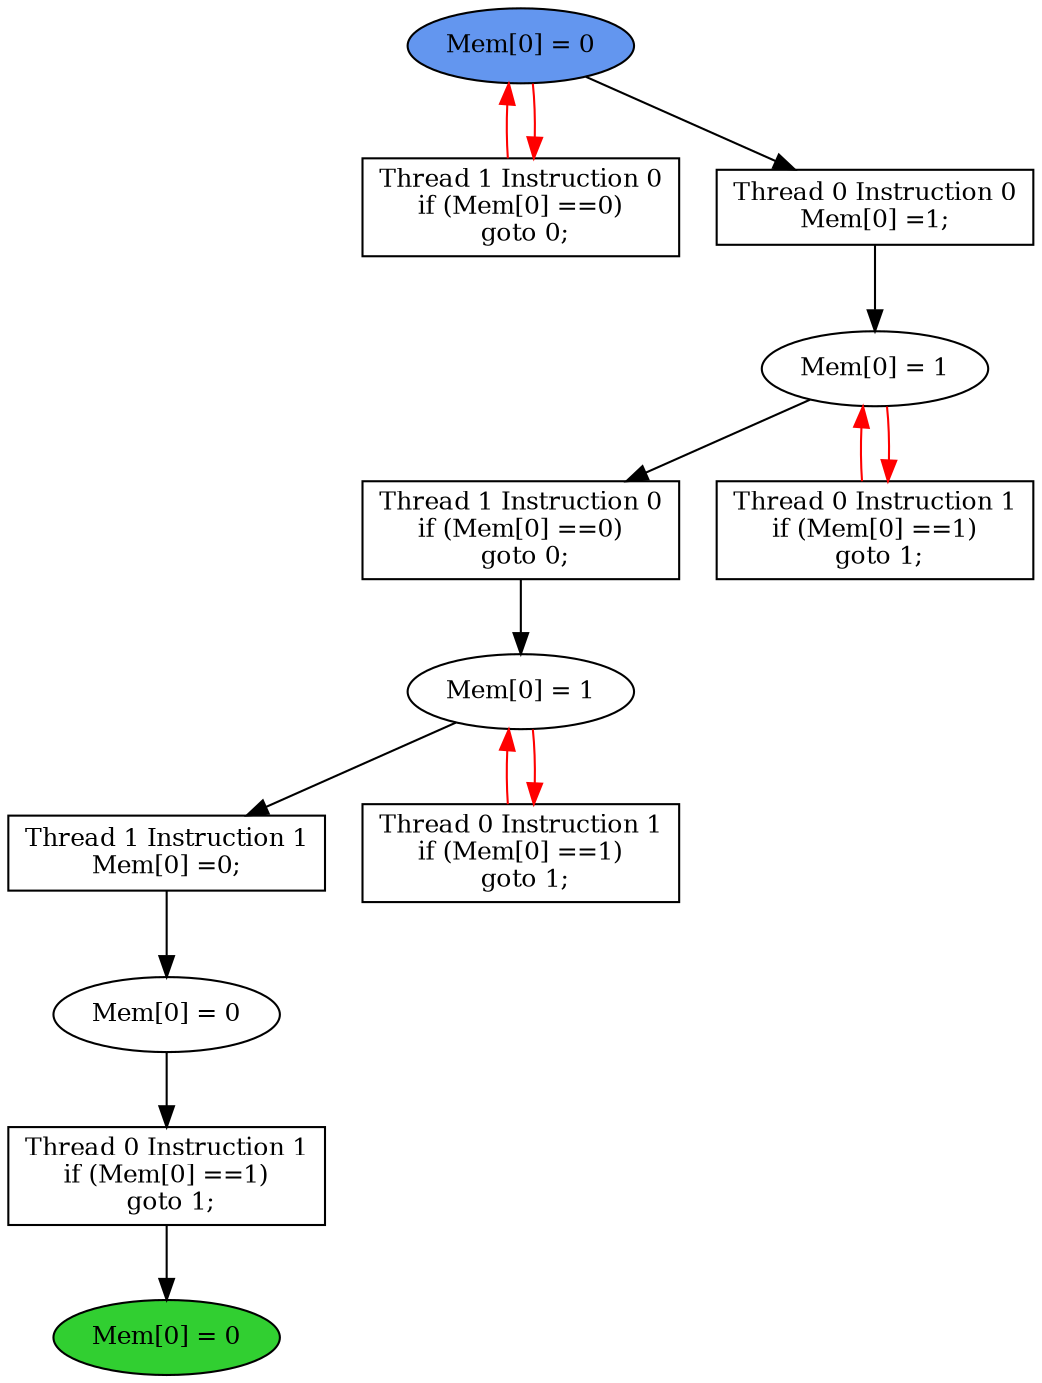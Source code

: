 digraph "graph" {
graph [fontsize=12]
node [fontsize=12]
edge [fontsize=12]
rankdir=TB;
"N12" -> "N11" [uuid = "<A0, S2>", color = "#000000", fontcolor = "#ffffff", style = "solid", label = "", dir = "forward", weight = "1"]
"N21" -> "N20" [uuid = "<A1, S1>", color = "#000000", fontcolor = "#ffffff", style = "solid", label = "", dir = "forward", weight = "1"]
"N24" -> "N17" [uuid = "<A2, START>", color = "#ff0000", fontcolor = "#ffffff", style = "solid", label = "", dir = "back", weight = "1"]
"N10" -> "N9" [uuid = "<A3, END>", color = "#000000", fontcolor = "#ffffff", style = "solid", label = "", dir = "forward", weight = "1"]
"N22" -> "N18" [uuid = "<A4, S0>", color = "#ff0000", fontcolor = "#ffffff", style = "solid", label = "", dir = "back", weight = "1"]
"N23" -> "N22" [uuid = "<A5, S0>", color = "#000000", fontcolor = "#ffffff", style = "solid", label = "", dir = "forward", weight = "1"]
"N20" -> "N19" [uuid = "<A6, S1>", color = "#ff0000", fontcolor = "#ffffff", style = "solid", label = "", dir = "back", weight = "1"]
"N20" -> "N12" [uuid = "<A0, S1>", color = "#000000", fontcolor = "#ffffff", style = "solid", label = "", dir = "forward", weight = "1"]
"N22" -> "N21" [uuid = "<A1, S0>", color = "#000000", fontcolor = "#ffffff", style = "solid", label = "", dir = "forward", weight = "1"]
"N24" -> "N17" [uuid = "<A2, START>", color = "#ff0000", fontcolor = "#ffffff", style = "solid", label = "", dir = "forward", weight = "1"]
"N11" -> "N10" [uuid = "<A3, S2>", color = "#000000", fontcolor = "#ffffff", style = "solid", label = "", dir = "forward", weight = "1"]
"N22" -> "N18" [uuid = "<A4, S0>", color = "#ff0000", fontcolor = "#ffffff", style = "solid", label = "", dir = "forward", weight = "1"]
"N24" -> "N23" [uuid = "<A5, START>", color = "#000000", fontcolor = "#ffffff", style = "solid", label = "", dir = "forward", weight = "1"]
"N20" -> "N19" [uuid = "<A6, S1>", color = "#ff0000", fontcolor = "#ffffff", style = "solid", label = "", dir = "forward", weight = "1"]
"N9" [uuid="END", label="Mem[0] = 0", fillcolor = "#31cf31", fontcolor = "#000000", shape = "ellipse", style = "filled, solid"]
"N10" [uuid="A3", label="Thread 0 Instruction 1
if (Mem[0] ==1)
 goto 1;", fillcolor = "#ffffff", fontcolor = "#000000", shape = "box", style = "filled, solid"]
"N11" [uuid="S2", label="Mem[0] = 0", fillcolor = "#ffffff", fontcolor = "#000000", shape = "ellipse", style = "filled, solid"]
"N12" [uuid="A0", label="Thread 1 Instruction 1
Mem[0] =0;", fillcolor = "#ffffff", fontcolor = "#000000", shape = "box", style = "filled, solid"]
"N17" [uuid="A2", label="Thread 1 Instruction 0
if (Mem[0] ==0)
 goto 0;", fillcolor = "#ffffff", fontcolor = "#000000", shape = "box", style = "filled, solid"]
"N18" [uuid="A4", label="Thread 0 Instruction 1
if (Mem[0] ==1)
 goto 1;", fillcolor = "#ffffff", fontcolor = "#000000", shape = "box", style = "filled, solid"]
"N19" [uuid="A6", label="Thread 0 Instruction 1
if (Mem[0] ==1)
 goto 1;", fillcolor = "#ffffff", fontcolor = "#000000", shape = "box", style = "filled, solid"]
"N20" [uuid="S1", label="Mem[0] = 1", fillcolor = "#ffffff", fontcolor = "#000000", shape = "ellipse", style = "filled, solid"]
"N21" [uuid="A1", label="Thread 1 Instruction 0
if (Mem[0] ==0)
 goto 0;", fillcolor = "#ffffff", fontcolor = "#000000", shape = "box", style = "filled, solid"]
"N22" [uuid="S0", label="Mem[0] = 1", fillcolor = "#ffffff", fontcolor = "#000000", shape = "ellipse", style = "filled, solid"]
"N23" [uuid="A5", label="Thread 0 Instruction 0
Mem[0] =1;", fillcolor = "#ffffff", fontcolor = "#000000", shape = "box", style = "filled, solid"]
"N24" [uuid="START", label="Mem[0] = 0", fillcolor = "#6396ef", fontcolor = "#000000", shape = "ellipse", style = "filled, solid"]
}